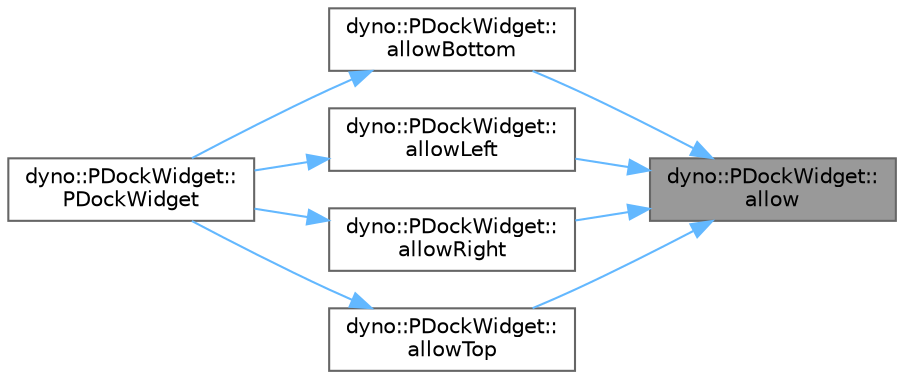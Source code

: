digraph "dyno::PDockWidget::allow"
{
 // LATEX_PDF_SIZE
  bgcolor="transparent";
  edge [fontname=Helvetica,fontsize=10,labelfontname=Helvetica,labelfontsize=10];
  node [fontname=Helvetica,fontsize=10,shape=box,height=0.2,width=0.4];
  rankdir="RL";
  Node1 [id="Node000001",label="dyno::PDockWidget::\lallow",height=0.2,width=0.4,color="gray40", fillcolor="grey60", style="filled", fontcolor="black",tooltip=" "];
  Node1 -> Node2 [id="edge1_Node000001_Node000002",dir="back",color="steelblue1",style="solid",tooltip=" "];
  Node2 [id="Node000002",label="dyno::PDockWidget::\lallowBottom",height=0.2,width=0.4,color="grey40", fillcolor="white", style="filled",URL="$classdyno_1_1_p_dock_widget.html#a39e042437093a52e7e548f6ee34ee699",tooltip=" "];
  Node2 -> Node3 [id="edge2_Node000002_Node000003",dir="back",color="steelblue1",style="solid",tooltip=" "];
  Node3 [id="Node000003",label="dyno::PDockWidget::\lPDockWidget",height=0.2,width=0.4,color="grey40", fillcolor="white", style="filled",URL="$classdyno_1_1_p_dock_widget.html#a60c036e13fc3bfc2fb8c5243ce57e19c",tooltip=" "];
  Node1 -> Node4 [id="edge3_Node000001_Node000004",dir="back",color="steelblue1",style="solid",tooltip=" "];
  Node4 [id="Node000004",label="dyno::PDockWidget::\lallowLeft",height=0.2,width=0.4,color="grey40", fillcolor="white", style="filled",URL="$classdyno_1_1_p_dock_widget.html#adad43590fa4a603349f415e65034df8d",tooltip=" "];
  Node4 -> Node3 [id="edge4_Node000004_Node000003",dir="back",color="steelblue1",style="solid",tooltip=" "];
  Node1 -> Node5 [id="edge5_Node000001_Node000005",dir="back",color="steelblue1",style="solid",tooltip=" "];
  Node5 [id="Node000005",label="dyno::PDockWidget::\lallowRight",height=0.2,width=0.4,color="grey40", fillcolor="white", style="filled",URL="$classdyno_1_1_p_dock_widget.html#a5957fde8085327a339b21a98e46ed740",tooltip=" "];
  Node5 -> Node3 [id="edge6_Node000005_Node000003",dir="back",color="steelblue1",style="solid",tooltip=" "];
  Node1 -> Node6 [id="edge7_Node000001_Node000006",dir="back",color="steelblue1",style="solid",tooltip=" "];
  Node6 [id="Node000006",label="dyno::PDockWidget::\lallowTop",height=0.2,width=0.4,color="grey40", fillcolor="white", style="filled",URL="$classdyno_1_1_p_dock_widget.html#a539d65a2ab33a0b869c59d1155f25b15",tooltip=" "];
  Node6 -> Node3 [id="edge8_Node000006_Node000003",dir="back",color="steelblue1",style="solid",tooltip=" "];
}
